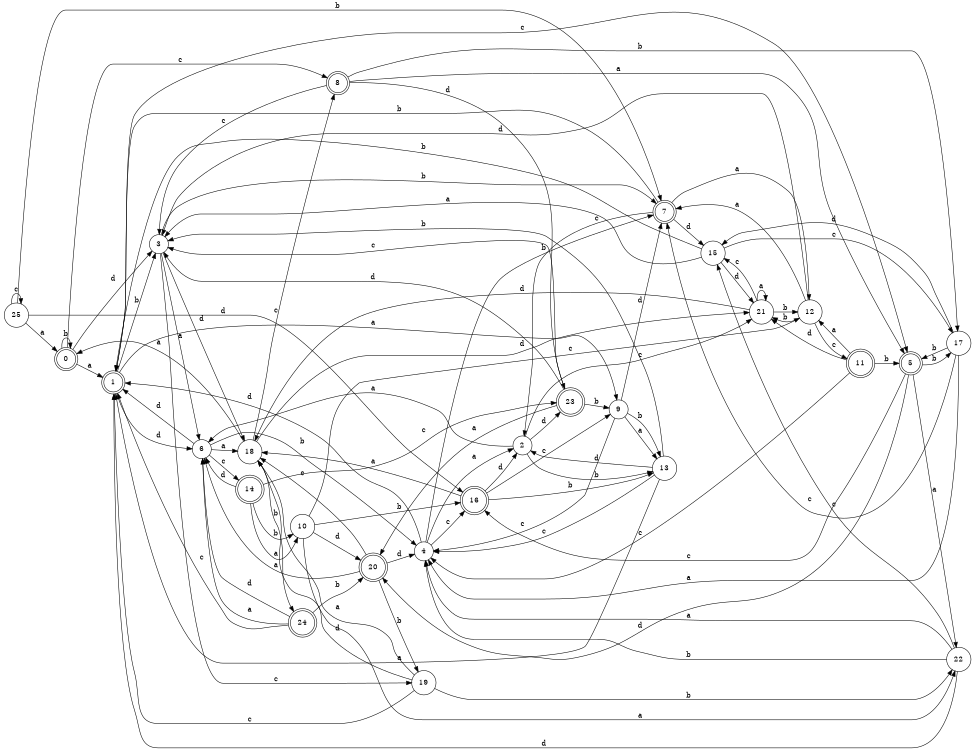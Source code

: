 digraph n21_9 {
__start0 [label="" shape="none"];

rankdir=LR;
size="8,5";

s0 [style="rounded,filled", color="black", fillcolor="white" shape="doublecircle", label="0"];
s1 [style="rounded,filled", color="black", fillcolor="white" shape="doublecircle", label="1"];
s2 [style="filled", color="black", fillcolor="white" shape="circle", label="2"];
s3 [style="filled", color="black", fillcolor="white" shape="circle", label="3"];
s4 [style="filled", color="black", fillcolor="white" shape="circle", label="4"];
s5 [style="rounded,filled", color="black", fillcolor="white" shape="doublecircle", label="5"];
s6 [style="filled", color="black", fillcolor="white" shape="circle", label="6"];
s7 [style="rounded,filled", color="black", fillcolor="white" shape="doublecircle", label="7"];
s8 [style="rounded,filled", color="black", fillcolor="white" shape="doublecircle", label="8"];
s9 [style="filled", color="black", fillcolor="white" shape="circle", label="9"];
s10 [style="filled", color="black", fillcolor="white" shape="circle", label="10"];
s11 [style="rounded,filled", color="black", fillcolor="white" shape="doublecircle", label="11"];
s12 [style="filled", color="black", fillcolor="white" shape="circle", label="12"];
s13 [style="filled", color="black", fillcolor="white" shape="circle", label="13"];
s14 [style="rounded,filled", color="black", fillcolor="white" shape="doublecircle", label="14"];
s15 [style="filled", color="black", fillcolor="white" shape="circle", label="15"];
s16 [style="rounded,filled", color="black", fillcolor="white" shape="doublecircle", label="16"];
s17 [style="filled", color="black", fillcolor="white" shape="circle", label="17"];
s18 [style="filled", color="black", fillcolor="white" shape="circle", label="18"];
s19 [style="filled", color="black", fillcolor="white" shape="circle", label="19"];
s20 [style="rounded,filled", color="black", fillcolor="white" shape="doublecircle", label="20"];
s21 [style="filled", color="black", fillcolor="white" shape="circle", label="21"];
s22 [style="filled", color="black", fillcolor="white" shape="circle", label="22"];
s23 [style="rounded,filled", color="black", fillcolor="white" shape="doublecircle", label="23"];
s24 [style="rounded,filled", color="black", fillcolor="white" shape="doublecircle", label="24"];
s25 [style="filled", color="black", fillcolor="white" shape="circle", label="25"];
s0 -> s1 [label="a"];
s0 -> s0 [label="b"];
s0 -> s8 [label="c"];
s0 -> s3 [label="d"];
s1 -> s9 [label="a"];
s1 -> s3 [label="b"];
s1 -> s5 [label="c"];
s1 -> s6 [label="d"];
s2 -> s6 [label="a"];
s2 -> s13 [label="b"];
s2 -> s21 [label="c"];
s2 -> s23 [label="d"];
s3 -> s6 [label="a"];
s3 -> s7 [label="b"];
s3 -> s19 [label="c"];
s3 -> s18 [label="d"];
s4 -> s2 [label="a"];
s4 -> s7 [label="b"];
s4 -> s16 [label="c"];
s4 -> s1 [label="d"];
s5 -> s22 [label="a"];
s5 -> s17 [label="b"];
s5 -> s16 [label="c"];
s5 -> s20 [label="d"];
s6 -> s18 [label="a"];
s6 -> s4 [label="b"];
s6 -> s14 [label="c"];
s6 -> s1 [label="d"];
s7 -> s12 [label="a"];
s7 -> s1 [label="b"];
s7 -> s2 [label="c"];
s7 -> s15 [label="d"];
s8 -> s5 [label="a"];
s8 -> s17 [label="b"];
s8 -> s3 [label="c"];
s8 -> s23 [label="d"];
s9 -> s13 [label="a"];
s9 -> s13 [label="b"];
s9 -> s4 [label="c"];
s9 -> s7 [label="d"];
s10 -> s22 [label="a"];
s10 -> s16 [label="b"];
s10 -> s12 [label="c"];
s10 -> s20 [label="d"];
s11 -> s12 [label="a"];
s11 -> s5 [label="b"];
s11 -> s4 [label="c"];
s11 -> s21 [label="d"];
s12 -> s7 [label="a"];
s12 -> s21 [label="b"];
s12 -> s11 [label="c"];
s12 -> s3 [label="d"];
s13 -> s1 [label="a"];
s13 -> s3 [label="b"];
s13 -> s4 [label="c"];
s13 -> s2 [label="d"];
s14 -> s10 [label="a"];
s14 -> s10 [label="b"];
s14 -> s23 [label="c"];
s14 -> s6 [label="d"];
s15 -> s3 [label="a"];
s15 -> s1 [label="b"];
s15 -> s17 [label="c"];
s15 -> s21 [label="d"];
s16 -> s18 [label="a"];
s16 -> s13 [label="b"];
s16 -> s9 [label="c"];
s16 -> s2 [label="d"];
s17 -> s4 [label="a"];
s17 -> s5 [label="b"];
s17 -> s7 [label="c"];
s17 -> s15 [label="d"];
s18 -> s0 [label="a"];
s18 -> s24 [label="b"];
s18 -> s8 [label="c"];
s18 -> s21 [label="d"];
s19 -> s18 [label="a"];
s19 -> s22 [label="b"];
s19 -> s1 [label="c"];
s19 -> s18 [label="d"];
s20 -> s6 [label="a"];
s20 -> s19 [label="b"];
s20 -> s18 [label="c"];
s20 -> s4 [label="d"];
s21 -> s21 [label="a"];
s21 -> s12 [label="b"];
s21 -> s15 [label="c"];
s21 -> s18 [label="d"];
s22 -> s4 [label="a"];
s22 -> s4 [label="b"];
s22 -> s15 [label="c"];
s22 -> s1 [label="d"];
s23 -> s20 [label="a"];
s23 -> s9 [label="b"];
s23 -> s3 [label="c"];
s23 -> s3 [label="d"];
s24 -> s6 [label="a"];
s24 -> s20 [label="b"];
s24 -> s1 [label="c"];
s24 -> s6 [label="d"];
s25 -> s0 [label="a"];
s25 -> s7 [label="b"];
s25 -> s25 [label="c"];
s25 -> s16 [label="d"];

}